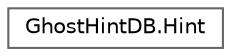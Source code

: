 digraph "Graphical Class Hierarchy"
{
 // LATEX_PDF_SIZE
  bgcolor="transparent";
  edge [fontname=Helvetica,fontsize=10,labelfontname=Helvetica,labelfontsize=10];
  node [fontname=Helvetica,fontsize=10,shape=box,height=0.2,width=0.4];
  rankdir="LR";
  Node0 [id="Node000000",label="GhostHintDB.Hint",height=0.2,width=0.4,color="grey40", fillcolor="white", style="filled",URL="$class_ghost_hint_d_b_1_1_hint.html",tooltip=" "];
}
